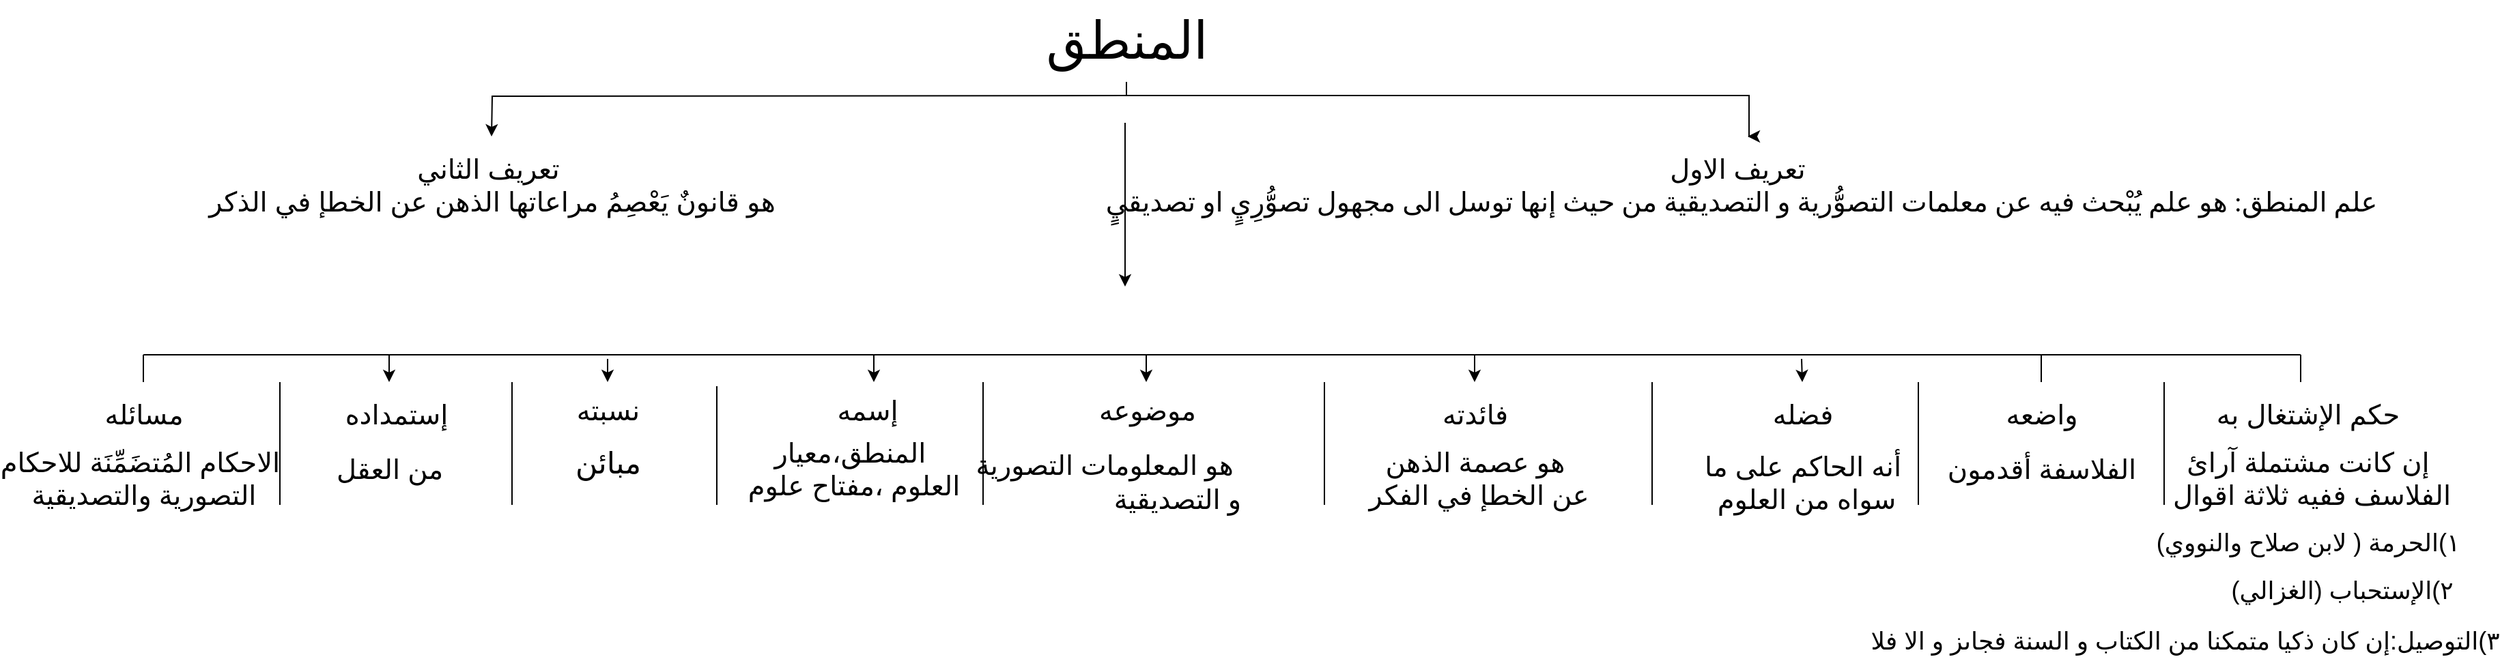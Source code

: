 <mxfile version="24.7.5">
  <diagram name="Страница — 1" id="7aeDNXlcf1sbvrHqsx7e">
    <mxGraphModel dx="3749" dy="1194" grid="1" gridSize="10" guides="1" tooltips="1" connect="1" arrows="1" fold="1" page="1" pageScale="1" pageWidth="850" pageHeight="1100" math="0" shadow="0">
      <root>
        <mxCell id="0" />
        <mxCell id="1" parent="0" />
        <mxCell id="u9rFZbdbjNfNx2Rrxw30-12" style="edgeStyle=orthogonalEdgeStyle;rounded=0;orthogonalLoop=1;jettySize=auto;html=1;movable=1;resizable=1;rotatable=1;deletable=1;editable=1;locked=0;connectable=1;" parent="1" source="u9rFZbdbjNfNx2Rrxw30-2" edge="1">
          <mxGeometry relative="1" as="geometry">
            <mxPoint x="275" y="180" as="targetPoint" />
            <Array as="points">
              <mxPoint x="-180" y="150" />
              <mxPoint x="276" y="150" />
            </Array>
          </mxGeometry>
        </mxCell>
        <mxCell id="u9rFZbdbjNfNx2Rrxw30-14" style="edgeStyle=orthogonalEdgeStyle;rounded=0;orthogonalLoop=1;jettySize=auto;html=1;movable=1;resizable=1;rotatable=1;deletable=1;editable=1;locked=0;connectable=1;" parent="1" edge="1">
          <mxGeometry relative="1" as="geometry">
            <mxPoint x="-645" y="180" as="targetPoint" />
            <mxPoint x="-180" y="150" as="sourcePoint" />
          </mxGeometry>
        </mxCell>
        <mxCell id="u9rFZbdbjNfNx2Rrxw30-17" style="edgeStyle=orthogonalEdgeStyle;rounded=0;orthogonalLoop=1;jettySize=auto;html=1;movable=1;resizable=1;rotatable=1;deletable=1;editable=1;locked=0;connectable=1;" parent="1" edge="1">
          <mxGeometry relative="1" as="geometry">
            <mxPoint x="-181" y="290" as="targetPoint" />
            <mxPoint x="-181" y="170" as="sourcePoint" />
          </mxGeometry>
        </mxCell>
        <mxCell id="u9rFZbdbjNfNx2Rrxw30-2" value="المنطق" style="text;html=1;align=center;verticalAlign=middle;resizable=1;points=[];autosize=1;strokeColor=none;fillColor=none;fontSize=38;movable=1;rotatable=1;deletable=1;editable=1;locked=0;connectable=1;" parent="1" vertex="1">
          <mxGeometry x="-235" y="80" width="110" height="60" as="geometry" />
        </mxCell>
        <mxCell id="u9rFZbdbjNfNx2Rrxw30-13" value="&lt;div style=&quot;font-size: 20px;&quot;&gt;&lt;font face=&quot;Helvetica&quot; style=&quot;font-size: 20px;&quot;&gt;تعريف الاول&amp;nbsp;&lt;/font&gt;&lt;/div&gt;&lt;div style=&quot;font-size: 20px;&quot;&gt;&lt;font face=&quot;blhYIDFA6Zt5s97l1R_E&quot; style=&quot;font-size: 20px;&quot;&gt;علم المنطق: هو علم يُبْحث فيه عن معلمات التصوُّرية و التصديقية من حيث إنها توسل الى مجهول تصوُّرِيٍ او تصديقيٍ&lt;/font&gt;&lt;/div&gt;" style="text;html=1;align=center;verticalAlign=middle;resizable=1;points=[];autosize=1;strokeColor=none;fillColor=none;fontSize=19;labelBackgroundColor=none;movable=1;rotatable=1;deletable=1;editable=1;locked=0;connectable=1;" parent="1" vertex="1">
          <mxGeometry x="-110" y="185" width="760" height="60" as="geometry" />
        </mxCell>
        <mxCell id="u9rFZbdbjNfNx2Rrxw30-16" value="&lt;div style=&quot;font-size: 20px;&quot;&gt;&lt;font style=&quot;font-size: 20px;&quot;&gt;تعريف الثاني&amp;nbsp;&lt;/font&gt;&lt;/div&gt;&lt;div style=&quot;font-size: 20px;&quot;&gt;&lt;font style=&quot;font-size: 20px;&quot;&gt;هو قانونٌ يَعْصِمُ مراعاتها الذهن عن الخطإ في الذكر&lt;/font&gt;&lt;/div&gt;" style="text;html=1;align=center;verticalAlign=middle;resizable=1;points=[];autosize=1;strokeColor=none;fillColor=none;fontSize=19;movable=1;rotatable=1;deletable=1;editable=1;locked=0;connectable=1;" parent="1" vertex="1">
          <mxGeometry x="-820" y="185" width="350" height="60" as="geometry" />
        </mxCell>
        <mxCell id="u9rFZbdbjNfNx2Rrxw30-18" value="&lt;font style=&quot;font-size: 20px;&quot;&gt;موضوعه&lt;/font&gt;" style="text;html=1;align=center;verticalAlign=middle;resizable=1;points=[];autosize=1;strokeColor=none;fillColor=none;fontSize=20;movable=1;rotatable=1;deletable=1;editable=1;locked=0;connectable=1;" parent="1" vertex="1">
          <mxGeometry x="-205" y="360" width="80" height="40" as="geometry" />
        </mxCell>
        <mxCell id="u9rFZbdbjNfNx2Rrxw30-19" value="&lt;font style=&quot;font-size: 20px;&quot;&gt;هو المعلومات التصورية&amp;nbsp;&lt;/font&gt;&lt;div style=&quot;font-size: 20px;&quot;&gt;&lt;font style=&quot;font-size: 20px;&quot;&gt;و التصديقية&lt;/font&gt;&lt;/div&gt;" style="text;html=1;align=right;verticalAlign=middle;resizable=1;points=[];autosize=1;strokeColor=none;fillColor=none;fontSize=18;movable=1;rotatable=1;deletable=1;editable=1;locked=0;connectable=1;" parent="1" vertex="1">
          <mxGeometry x="-275" y="403" width="180" height="60" as="geometry" />
        </mxCell>
        <mxCell id="u9rFZbdbjNfNx2Rrxw30-25" value="" style="endArrow=none;html=1;rounded=0;movable=1;resizable=1;rotatable=1;deletable=1;editable=1;locked=0;connectable=1;" parent="1" edge="1">
          <mxGeometry width="50" height="50" relative="1" as="geometry">
            <mxPoint x="-900" y="340" as="sourcePoint" />
            <mxPoint x="680" y="340" as="targetPoint" />
          </mxGeometry>
        </mxCell>
        <mxCell id="u9rFZbdbjNfNx2Rrxw30-26" value="" style="endArrow=classic;html=1;rounded=0;movable=1;resizable=1;rotatable=1;deletable=1;editable=1;locked=0;connectable=1;" parent="1" edge="1">
          <mxGeometry width="50" height="50" relative="1" as="geometry">
            <mxPoint x="75" y="340" as="sourcePoint" />
            <mxPoint x="75" y="360" as="targetPoint" />
          </mxGeometry>
        </mxCell>
        <mxCell id="u9rFZbdbjNfNx2Rrxw30-27" value="&lt;font style=&quot;font-size: 20px;&quot;&gt;فائدته&lt;/font&gt;" style="text;html=1;align=center;verticalAlign=middle;resizable=1;points=[];autosize=1;strokeColor=none;fillColor=none;fontSize=20;movable=1;rotatable=1;deletable=1;editable=1;locked=0;connectable=1;" parent="1" vertex="1">
          <mxGeometry x="45" y="363" width="60" height="40" as="geometry" />
        </mxCell>
        <mxCell id="u9rFZbdbjNfNx2Rrxw30-29" value="" style="endArrow=classic;html=1;rounded=0;movable=1;resizable=1;rotatable=1;deletable=1;editable=1;locked=0;connectable=1;" parent="1" edge="1">
          <mxGeometry width="50" height="50" relative="1" as="geometry">
            <mxPoint x="-165.5" y="340" as="sourcePoint" />
            <mxPoint x="-165.5" y="360" as="targetPoint" />
            <Array as="points">
              <mxPoint x="-165.5" y="347" />
            </Array>
          </mxGeometry>
        </mxCell>
        <mxCell id="u9rFZbdbjNfNx2Rrxw30-32" value="هو عصمة الذهن&lt;div&gt;&amp;nbsp;عن الخطإ في الفكر&lt;/div&gt;" style="text;html=1;align=center;verticalAlign=middle;resizable=1;points=[];autosize=1;strokeColor=none;fillColor=none;fontSize=20;movable=1;rotatable=1;deletable=1;editable=1;locked=0;connectable=1;" parent="1" vertex="1">
          <mxGeometry y="400" width="150" height="60" as="geometry" />
        </mxCell>
        <mxCell id="u9rFZbdbjNfNx2Rrxw30-33" value="" style="endArrow=none;html=1;rounded=0;movable=1;resizable=1;rotatable=1;deletable=1;editable=1;locked=0;connectable=1;" parent="1" edge="1">
          <mxGeometry width="50" height="50" relative="1" as="geometry">
            <mxPoint x="-35" y="450" as="sourcePoint" />
            <mxPoint x="-35" y="360" as="targetPoint" />
          </mxGeometry>
        </mxCell>
        <mxCell id="u9rFZbdbjNfNx2Rrxw30-37" value="" style="endArrow=none;html=1;rounded=0;movable=1;resizable=1;rotatable=1;deletable=1;editable=1;locked=0;connectable=1;" parent="1" edge="1">
          <mxGeometry width="50" height="50" relative="1" as="geometry">
            <mxPoint x="-285" y="450" as="sourcePoint" />
            <mxPoint x="-285" y="360" as="targetPoint" />
          </mxGeometry>
        </mxCell>
        <mxCell id="u9rFZbdbjNfNx2Rrxw30-38" value="" style="endArrow=classic;html=1;rounded=0;movable=1;resizable=1;rotatable=1;deletable=1;editable=1;locked=0;connectable=1;" parent="1" edge="1">
          <mxGeometry width="50" height="50" relative="1" as="geometry">
            <mxPoint x="-365" y="340" as="sourcePoint" />
            <mxPoint x="-365" y="360" as="targetPoint" />
            <Array as="points">
              <mxPoint x="-365" y="360" />
            </Array>
          </mxGeometry>
        </mxCell>
        <mxCell id="u9rFZbdbjNfNx2Rrxw30-39" value="" style="endArrow=classic;html=1;rounded=0;movable=1;resizable=1;rotatable=1;deletable=1;editable=1;locked=0;connectable=1;" parent="1" edge="1">
          <mxGeometry width="50" height="50" relative="1" as="geometry">
            <mxPoint x="314.5" y="343" as="sourcePoint" />
            <mxPoint x="315" y="360" as="targetPoint" />
          </mxGeometry>
        </mxCell>
        <mxCell id="u9rFZbdbjNfNx2Rrxw30-40" value="" style="endArrow=none;html=1;rounded=0;movable=1;resizable=1;rotatable=1;deletable=1;editable=1;locked=0;connectable=1;" parent="1" edge="1">
          <mxGeometry width="50" height="50" relative="1" as="geometry">
            <mxPoint x="205" y="450" as="sourcePoint" />
            <mxPoint x="205" y="360" as="targetPoint" />
          </mxGeometry>
        </mxCell>
        <mxCell id="u9rFZbdbjNfNx2Rrxw30-41" value="&lt;font style=&quot;font-size: 20px;&quot;&gt;فضله&lt;/font&gt;" style="text;html=1;align=center;verticalAlign=middle;resizable=1;points=[];autosize=1;strokeColor=none;fillColor=none;movable=1;rotatable=1;deletable=1;editable=1;locked=0;connectable=1;" parent="1" vertex="1">
          <mxGeometry x="285" y="363" width="60" height="40" as="geometry" />
        </mxCell>
        <mxCell id="u9rFZbdbjNfNx2Rrxw30-42" value="أنه الحاكم على ما&lt;div&gt;&amp;nbsp;سواه من العلوم&lt;/div&gt;" style="text;html=1;align=center;verticalAlign=middle;resizable=1;points=[];autosize=1;strokeColor=none;fillColor=none;fontSize=20;movable=1;rotatable=1;deletable=1;editable=1;locked=0;connectable=1;" parent="1" vertex="1">
          <mxGeometry x="250" y="403" width="130" height="60" as="geometry" />
        </mxCell>
        <mxCell id="u9rFZbdbjNfNx2Rrxw30-44" value="&lt;font style=&quot;font-size: 20px;&quot;&gt;إسمه&lt;/font&gt;" style="text;html=1;align=center;verticalAlign=middle;resizable=1;points=[];autosize=1;strokeColor=none;fillColor=none;fontSize=20;movable=1;rotatable=1;deletable=1;editable=1;locked=0;connectable=1;" parent="1" vertex="1">
          <mxGeometry x="-395" y="360" width="50" height="40" as="geometry" />
        </mxCell>
        <mxCell id="u9rFZbdbjNfNx2Rrxw30-47" value="المنطق،معيار&amp;nbsp;&lt;div&gt;العلوم ،مفتاح علوم&lt;/div&gt;" style="text;html=1;align=center;verticalAlign=middle;resizable=1;points=[];autosize=1;strokeColor=none;fillColor=none;fontSize=20;movable=1;rotatable=1;deletable=1;editable=1;locked=0;connectable=1;" parent="1" vertex="1">
          <mxGeometry x="-450" y="393" width="140" height="60" as="geometry" />
        </mxCell>
        <mxCell id="u9rFZbdbjNfNx2Rrxw30-48" value="" style="endArrow=none;html=1;rounded=0;movable=1;resizable=1;rotatable=1;deletable=1;editable=1;locked=0;connectable=1;" parent="1" edge="1">
          <mxGeometry width="50" height="50" relative="1" as="geometry">
            <mxPoint x="-480" y="450" as="sourcePoint" />
            <mxPoint x="-480" y="363" as="targetPoint" />
          </mxGeometry>
        </mxCell>
        <mxCell id="u9rFZbdbjNfNx2Rrxw30-49" value="" style="endArrow=none;html=1;rounded=0;movable=1;resizable=1;rotatable=1;deletable=1;editable=1;locked=0;connectable=1;" parent="1" edge="1">
          <mxGeometry width="50" height="50" relative="1" as="geometry">
            <mxPoint x="490" y="360" as="sourcePoint" />
            <mxPoint x="490" y="340" as="targetPoint" />
          </mxGeometry>
        </mxCell>
        <mxCell id="u9rFZbdbjNfNx2Rrxw30-50" value="واضعه" style="text;html=1;align=center;verticalAlign=middle;resizable=1;points=[];autosize=1;strokeColor=none;fillColor=none;fontSize=20;movable=1;rotatable=1;deletable=1;editable=1;locked=0;connectable=1;" parent="1" vertex="1">
          <mxGeometry x="455" y="363" width="70" height="40" as="geometry" />
        </mxCell>
        <mxCell id="u9rFZbdbjNfNx2Rrxw30-51" value="الفلاسفة أقدمون" style="text;html=1;align=center;verticalAlign=middle;resizable=1;points=[];autosize=1;strokeColor=none;fillColor=none;fontSize=20;movable=1;rotatable=1;deletable=1;editable=1;locked=0;connectable=1;" parent="1" vertex="1">
          <mxGeometry x="430" y="403" width="120" height="40" as="geometry" />
        </mxCell>
        <mxCell id="u9rFZbdbjNfNx2Rrxw30-52" value="" style="endArrow=none;html=1;rounded=0;movable=1;resizable=1;rotatable=1;deletable=1;editable=1;locked=0;connectable=1;" parent="1" edge="1">
          <mxGeometry width="50" height="50" relative="1" as="geometry">
            <mxPoint x="400" y="450" as="sourcePoint" />
            <mxPoint x="400" y="360" as="targetPoint" />
          </mxGeometry>
        </mxCell>
        <mxCell id="u9rFZbdbjNfNx2Rrxw30-54" value="" style="endArrow=classic;html=1;rounded=0;movable=1;resizable=1;rotatable=1;deletable=1;editable=1;locked=0;connectable=1;" parent="1" edge="1">
          <mxGeometry width="50" height="50" relative="1" as="geometry">
            <mxPoint x="-560" y="343" as="sourcePoint" />
            <mxPoint x="-560" y="360" as="targetPoint" />
          </mxGeometry>
        </mxCell>
        <mxCell id="u9rFZbdbjNfNx2Rrxw30-56" value="&lt;font style=&quot;font-size: 20px;&quot;&gt;نسبته&lt;/font&gt;" style="text;html=1;align=center;verticalAlign=middle;resizable=1;points=[];autosize=1;strokeColor=none;fillColor=none;movable=1;rotatable=1;deletable=1;editable=1;locked=0;connectable=1;" parent="1" vertex="1">
          <mxGeometry x="-590" y="360" width="60" height="40" as="geometry" />
        </mxCell>
        <mxCell id="u9rFZbdbjNfNx2Rrxw30-57" value="&lt;font style=&quot;font-size: 22px;&quot;&gt;مبائن&lt;/font&gt;" style="text;html=1;align=center;verticalAlign=middle;resizable=1;points=[];autosize=1;strokeColor=none;fillColor=none;fontSize=22;movable=1;rotatable=1;deletable=1;editable=1;locked=0;connectable=1;" parent="1" vertex="1">
          <mxGeometry x="-590" y="400" width="60" height="40" as="geometry" />
        </mxCell>
        <mxCell id="u9rFZbdbjNfNx2Rrxw30-58" value="" style="endArrow=none;html=1;rounded=0;movable=1;resizable=1;rotatable=1;deletable=1;editable=1;locked=0;connectable=1;" parent="1" edge="1">
          <mxGeometry width="50" height="50" relative="1" as="geometry">
            <mxPoint x="-630" y="450" as="sourcePoint" />
            <mxPoint x="-630" y="360" as="targetPoint" />
          </mxGeometry>
        </mxCell>
        <mxCell id="u9rFZbdbjNfNx2Rrxw30-60" value="" style="endArrow=classic;html=1;rounded=0;movable=1;resizable=1;rotatable=1;deletable=1;editable=1;locked=0;connectable=1;" parent="1" edge="1">
          <mxGeometry width="50" height="50" relative="1" as="geometry">
            <mxPoint x="-720" y="340" as="sourcePoint" />
            <mxPoint x="-720" y="360" as="targetPoint" />
          </mxGeometry>
        </mxCell>
        <mxCell id="u9rFZbdbjNfNx2Rrxw30-61" value="إستمداده" style="text;html=1;align=center;verticalAlign=middle;resizable=1;points=[];autosize=1;strokeColor=none;fillColor=none;fontSize=20;movable=1;rotatable=1;deletable=1;editable=1;locked=0;connectable=1;" parent="1" vertex="1">
          <mxGeometry x="-750" y="363" width="70" height="40" as="geometry" />
        </mxCell>
        <mxCell id="u9rFZbdbjNfNx2Rrxw30-62" value="من العقل" style="text;html=1;align=center;verticalAlign=middle;resizable=1;points=[];autosize=1;strokeColor=none;fillColor=none;fontSize=20;movable=1;rotatable=1;deletable=1;editable=1;locked=0;connectable=1;" parent="1" vertex="1">
          <mxGeometry x="-760" y="403" width="80" height="40" as="geometry" />
        </mxCell>
        <mxCell id="u9rFZbdbjNfNx2Rrxw30-63" value="" style="endArrow=none;html=1;rounded=0;movable=1;resizable=1;rotatable=1;deletable=1;editable=1;locked=0;connectable=1;" parent="1" edge="1">
          <mxGeometry width="50" height="50" relative="1" as="geometry">
            <mxPoint x="-800" y="450" as="sourcePoint" />
            <mxPoint x="-800" y="360" as="targetPoint" />
          </mxGeometry>
        </mxCell>
        <mxCell id="u9rFZbdbjNfNx2Rrxw30-64" value="" style="endArrow=none;html=1;rounded=0;movable=1;resizable=1;rotatable=1;deletable=1;editable=1;locked=0;connectable=1;" parent="1" edge="1">
          <mxGeometry width="50" height="50" relative="1" as="geometry">
            <mxPoint x="-900" y="360" as="sourcePoint" />
            <mxPoint x="-900" y="340" as="targetPoint" />
          </mxGeometry>
        </mxCell>
        <mxCell id="u9rFZbdbjNfNx2Rrxw30-65" value="&lt;font style=&quot;font-size: 20px;&quot;&gt;مسائله&lt;/font&gt;" style="text;html=1;align=center;verticalAlign=middle;resizable=1;points=[];autosize=1;strokeColor=none;fillColor=none;movable=1;rotatable=1;deletable=1;editable=1;locked=0;connectable=1;" parent="1" vertex="1">
          <mxGeometry x="-930" y="363" width="60" height="40" as="geometry" />
        </mxCell>
        <mxCell id="u9rFZbdbjNfNx2Rrxw30-67" value="" style="endArrow=none;html=1;rounded=0;movable=1;resizable=1;rotatable=1;deletable=1;editable=1;locked=0;connectable=1;" parent="1" edge="1">
          <mxGeometry width="50" height="50" relative="1" as="geometry">
            <mxPoint x="580" y="450" as="sourcePoint" />
            <mxPoint x="580" y="360" as="targetPoint" />
          </mxGeometry>
        </mxCell>
        <mxCell id="u9rFZbdbjNfNx2Rrxw30-70" value="حكم الإشتغال به" style="text;html=1;align=center;verticalAlign=middle;resizable=1;points=[];autosize=1;strokeColor=none;fillColor=none;fontSize=20;movable=1;rotatable=1;deletable=1;editable=1;locked=0;connectable=1;" parent="1" vertex="1">
          <mxGeometry x="620" y="363" width="130" height="40" as="geometry" />
        </mxCell>
        <mxCell id="u9rFZbdbjNfNx2Rrxw30-75" value="" style="endArrow=none;html=1;rounded=0;movable=1;resizable=1;rotatable=1;deletable=1;editable=1;locked=0;connectable=1;" parent="1" edge="1">
          <mxGeometry width="50" height="50" relative="1" as="geometry">
            <mxPoint x="680" y="360" as="sourcePoint" />
            <mxPoint x="680" y="340" as="targetPoint" />
          </mxGeometry>
        </mxCell>
        <mxCell id="u9rFZbdbjNfNx2Rrxw30-76" value="إن كانت مشتملة آرائ&lt;div&gt;&amp;nbsp;الفلاسف ففيه ثلاثة اقوال&lt;/div&gt;" style="text;html=1;align=center;verticalAlign=middle;resizable=1;points=[];autosize=1;strokeColor=none;fillColor=none;fontSize=20;movable=1;rotatable=1;deletable=1;editable=1;locked=0;connectable=1;" parent="1" vertex="1">
          <mxGeometry x="595" y="400" width="180" height="60" as="geometry" />
        </mxCell>
        <mxCell id="u9rFZbdbjNfNx2Rrxw30-77" value="&lt;font style=&quot;font-size: 18px;&quot;&gt;١)الحرمة ( لابن صلاح والنووي)&lt;/font&gt;" style="text;html=1;align=center;verticalAlign=middle;resizable=1;points=[];autosize=1;strokeColor=none;fillColor=none;fontSize=18;movable=1;rotatable=1;deletable=1;editable=1;locked=0;connectable=1;" parent="1" vertex="1">
          <mxGeometry x="575" y="458" width="220" height="40" as="geometry" />
        </mxCell>
        <mxCell id="u9rFZbdbjNfNx2Rrxw30-78" value="&lt;font style=&quot;font-size: 18px;&quot;&gt;٢)الإستحباب (الغزالي)&lt;/font&gt;" style="text;html=1;align=center;verticalAlign=middle;resizable=1;points=[];autosize=1;strokeColor=none;fillColor=none;movable=1;rotatable=1;deletable=1;editable=1;locked=0;connectable=1;" parent="1" vertex="1">
          <mxGeometry x="630" y="493" width="160" height="40" as="geometry" />
        </mxCell>
        <mxCell id="u9rFZbdbjNfNx2Rrxw30-81" value="&lt;font style=&quot;font-size: 18px;&quot;&gt;٣)التوصيل:إن كان ذكيا متمكنا من الكتاب و السنة فجاىز و الا فلا&lt;/font&gt;" style="text;html=1;align=center;verticalAlign=middle;resizable=1;points=[];autosize=1;strokeColor=none;fillColor=none;fontSize=16;movable=1;rotatable=1;deletable=1;editable=1;locked=0;connectable=1;" parent="1" vertex="1">
          <mxGeometry x="400" y="530" width="390" height="40" as="geometry" />
        </mxCell>
        <mxCell id="u9rFZbdbjNfNx2Rrxw30-66" value="&lt;font style=&quot;font-size: 20px;&quot;&gt;الاحكام المُتضَمِّنَة للاحكام&amp;nbsp;&lt;/font&gt;&lt;div&gt;&lt;font style=&quot;font-size: 20px;&quot;&gt;التصورية والتصديقية&lt;/font&gt;&lt;/div&gt;" style="text;html=1;align=center;verticalAlign=middle;resizable=0;points=[];autosize=1;strokeColor=none;fillColor=none;" parent="1" vertex="1">
          <mxGeometry x="-995" y="400" width="190" height="60" as="geometry" />
        </mxCell>
      </root>
    </mxGraphModel>
  </diagram>
</mxfile>
